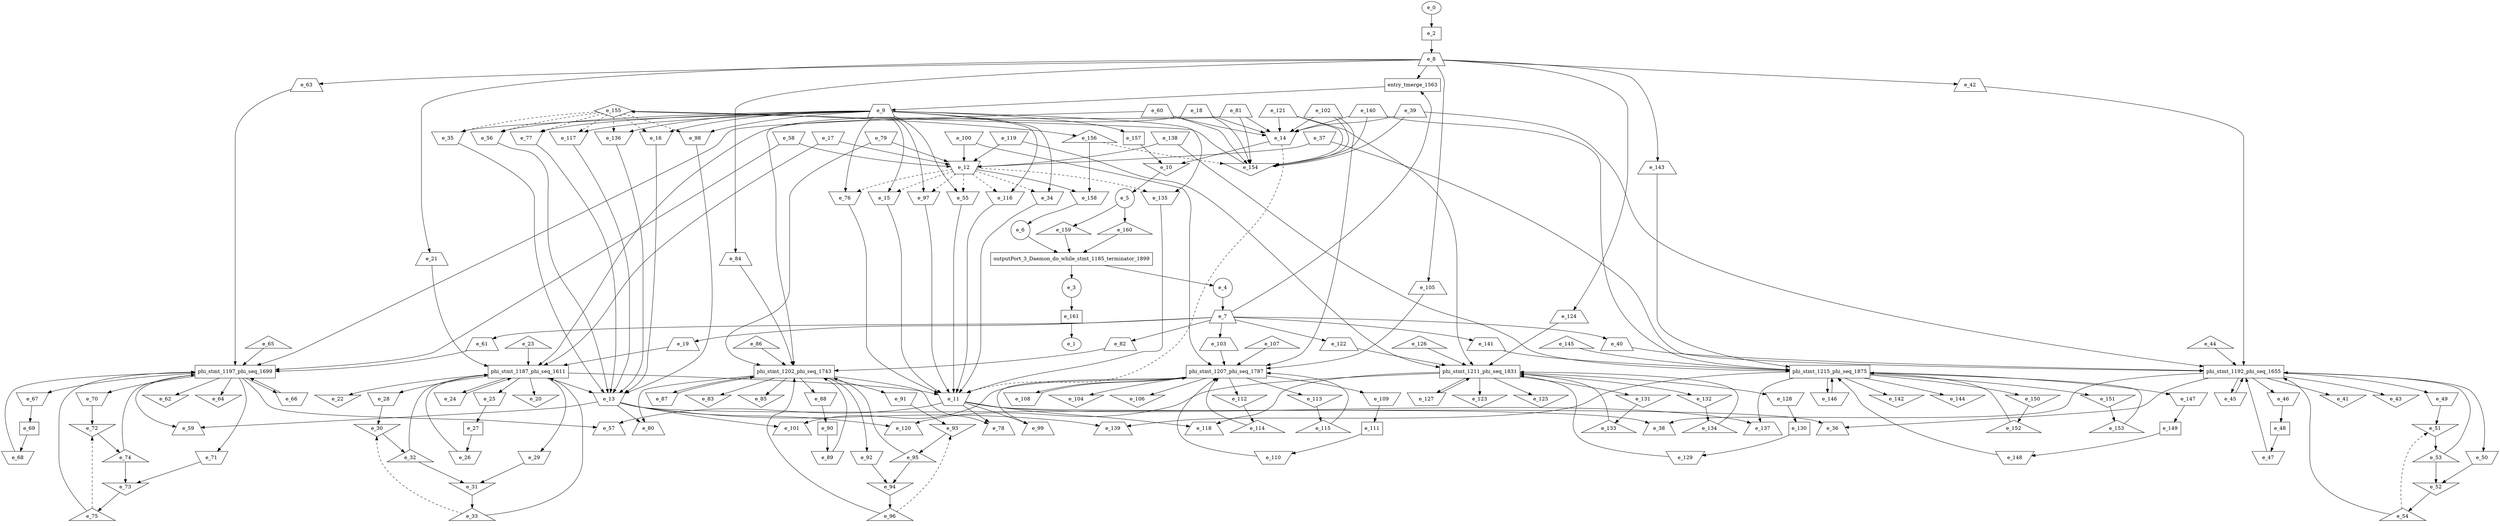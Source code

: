 digraph control_path {
  e_0: entry_node : n ;
  e_1: exit_node : s ;
  e_2 [shape = dot];
  e_3 [shape = circle];
  e_4 [shape = circle];
  e_5 [shape = circle];
  e_6 [shape = circle];
  e_7 [shape = trapezium];
  e_8 [shape = trapezium];
  e_9 [shape = trapezium];
  e_10 [shape = invtriangle];
  e_11 [shape = invtrapezium];
  e_12 [shape = invtrapezium];
  e_13 [shape = invtrapezium];
  e_14 [shape = invtrapezium];
  e_15 [shape = invtrapezium];
  e_16 [shape = invtrapezium];
  e_17 [shape = invtrapezium];
  e_18 [shape = trapezium];
  e_19 [shape = trapezium];
  e_20 [shape = invtriangle];
  e_21 [shape = trapezium];
  e_22 [shape = invtriangle];
  e_23 [shape = triangle];
  e_24 [shape = invtrapezium];
  e_25 [shape = invtrapezium];
  e_26 [shape = invtrapezium];
  e_27 [shape = dot];
  e_28 [shape = invtrapezium];
  e_29 [shape = invtrapezium];
  e_30 [shape = invtriangle];
  e_31 [shape = invtriangle];
  e_32 [shape = triangle];
  e_33 [shape = triangle];
  e_34 [shape = invtrapezium];
  e_35 [shape = invtrapezium];
  e_36 [shape = trapezium];
  e_37 [shape = invtrapezium];
  e_38 [shape = trapezium];
  e_39 [shape = trapezium];
  e_40 [shape = trapezium];
  e_41 [shape = invtriangle];
  e_42 [shape = trapezium];
  e_43 [shape = invtriangle];
  e_44 [shape = triangle];
  e_45 [shape = invtrapezium];
  e_46 [shape = invtrapezium];
  e_47 [shape = invtrapezium];
  e_48 [shape = dot];
  e_49 [shape = invtrapezium];
  e_50 [shape = invtrapezium];
  e_51 [shape = invtriangle];
  e_52 [shape = invtriangle];
  e_53 [shape = triangle];
  e_54 [shape = triangle];
  e_55 [shape = invtrapezium];
  e_56 [shape = invtrapezium];
  e_57 [shape = trapezium];
  e_58 [shape = invtrapezium];
  e_59 [shape = trapezium];
  e_60 [shape = trapezium];
  e_61 [shape = trapezium];
  e_62 [shape = invtriangle];
  e_63 [shape = trapezium];
  e_64 [shape = invtriangle];
  e_65 [shape = triangle];
  e_66 [shape = invtrapezium];
  e_67 [shape = invtrapezium];
  e_68 [shape = invtrapezium];
  e_69 [shape = dot];
  e_70 [shape = invtrapezium];
  e_71 [shape = invtrapezium];
  e_72 [shape = invtriangle];
  e_73 [shape = invtriangle];
  e_74 [shape = triangle];
  e_75 [shape = triangle];
  e_76 [shape = invtrapezium];
  e_77 [shape = invtrapezium];
  e_78 [shape = trapezium];
  e_79 [shape = invtrapezium];
  e_80 [shape = trapezium];
  e_81 [shape = trapezium];
  e_82 [shape = trapezium];
  e_83 [shape = invtriangle];
  e_84 [shape = trapezium];
  e_85 [shape = invtriangle];
  e_86 [shape = triangle];
  e_87 [shape = invtrapezium];
  e_88 [shape = invtrapezium];
  e_89 [shape = invtrapezium];
  e_90 [shape = dot];
  e_91 [shape = invtrapezium];
  e_92 [shape = invtrapezium];
  e_93 [shape = invtriangle];
  e_94 [shape = invtriangle];
  e_95 [shape = triangle];
  e_96 [shape = triangle];
  e_97 [shape = invtrapezium];
  e_98 [shape = invtrapezium];
  e_99 [shape = trapezium];
  e_100 [shape = invtrapezium];
  e_101 [shape = trapezium];
  e_102 [shape = trapezium];
  e_103 [shape = trapezium];
  e_104 [shape = invtriangle];
  e_105 [shape = trapezium];
  e_106 [shape = invtriangle];
  e_107 [shape = triangle];
  e_108 [shape = invtrapezium];
  e_109 [shape = invtrapezium];
  e_110 [shape = invtrapezium];
  e_111 [shape = dot];
  e_112 [shape = invtriangle];
  e_113 [shape = invtriangle];
  e_114 [shape = triangle];
  e_115 [shape = triangle];
  e_116 [shape = invtrapezium];
  e_117 [shape = invtrapezium];
  e_118 [shape = trapezium];
  e_119 [shape = invtrapezium];
  e_120 [shape = trapezium];
  e_121 [shape = trapezium];
  e_122 [shape = trapezium];
  e_123 [shape = invtriangle];
  e_124 [shape = trapezium];
  e_125 [shape = invtriangle];
  e_126 [shape = triangle];
  e_127 [shape = invtrapezium];
  e_128 [shape = invtrapezium];
  e_129 [shape = invtrapezium];
  e_130 [shape = dot];
  e_131 [shape = invtriangle];
  e_132 [shape = invtriangle];
  e_133 [shape = triangle];
  e_134 [shape = triangle];
  e_135 [shape = invtrapezium];
  e_136 [shape = invtrapezium];
  e_137 [shape = trapezium];
  e_138 [shape = invtrapezium];
  e_139 [shape = trapezium];
  e_140 [shape = trapezium];
  e_141 [shape = trapezium];
  e_142 [shape = invtriangle];
  e_143 [shape = trapezium];
  e_144 [shape = invtriangle];
  e_145 [shape = triangle];
  e_146 [shape = invtrapezium];
  e_147 [shape = invtrapezium];
  e_148 [shape = invtrapezium];
  e_149 [shape = dot];
  e_150 [shape = invtriangle];
  e_151 [shape = invtriangle];
  e_152 [shape = triangle];
  e_153 [shape = triangle];
  e_154 [shape = invtriangle];
  e_155 [shape = diamond];
  e_156 [shape = triangle];
  e_157 [shape = dot];
  e_158 [shape = invtrapezium];
  e_159 [shape = triangle];
  e_160 [shape = triangle];
  e_161 [shape = dot];
  e_161 -> e_1;
  e_0 -> e_2;
  e_10 -> e_5;
  e_158 -> e_6;
  e_4 -> e_7;
  e_2 -> e_8;
  e_14 -> e_10;
  e_157 -> e_10;
  e_15 -> e_11;
  e_34 -> e_11;
  e_55 -> e_11;
  e_76 -> e_11;
  e_97 -> e_11;
  e_116 -> e_11;
  e_135 -> e_11;
  e_14 -> e_11[style = dashed];
  e_17 -> e_12;
  e_37 -> e_12;
  e_58 -> e_12;
  e_79 -> e_12;
  e_100 -> e_12;
  e_119 -> e_12;
  e_138 -> e_12;
  e_16 -> e_13;
  e_35 -> e_13;
  e_56 -> e_13;
  e_77 -> e_13;
  e_98 -> e_13;
  e_117 -> e_13;
  e_136 -> e_13;
  e_18 -> e_14;
  e_39 -> e_14;
  e_60 -> e_14;
  e_81 -> e_14;
  e_102 -> e_14;
  e_121 -> e_14;
  e_140 -> e_14;
  e_9 -> e_15;
  e_12 -> e_15[style = dashed];
  e_9 -> e_16;
  e_155 -> e_16[style = dashed];
  e_7 -> e_19;
  e_8 -> e_21;
  e_27 -> e_26;
  e_25 -> e_27;
  e_28 -> e_30;
  e_33 -> e_30[style = dashed];
  e_29 -> e_31;
  e_32 -> e_31;
  e_30 -> e_32;
  e_31 -> e_33;
  e_9 -> e_34;
  e_12 -> e_34[style = dashed];
  e_9 -> e_35;
  e_155 -> e_35[style = dashed];
  e_11 -> e_36;
  e_13 -> e_38;
  e_7 -> e_40;
  e_8 -> e_42;
  e_48 -> e_47;
  e_46 -> e_48;
  e_49 -> e_51;
  e_54 -> e_51[style = dashed];
  e_50 -> e_52;
  e_53 -> e_52;
  e_51 -> e_53;
  e_52 -> e_54;
  e_9 -> e_55;
  e_12 -> e_55[style = dashed];
  e_9 -> e_56;
  e_155 -> e_56[style = dashed];
  e_11 -> e_57;
  e_13 -> e_59;
  e_7 -> e_61;
  e_8 -> e_63;
  e_69 -> e_68;
  e_67 -> e_69;
  e_70 -> e_72;
  e_75 -> e_72[style = dashed];
  e_71 -> e_73;
  e_74 -> e_73;
  e_72 -> e_74;
  e_73 -> e_75;
  e_9 -> e_76;
  e_12 -> e_76[style = dashed];
  e_9 -> e_77;
  e_155 -> e_77[style = dashed];
  e_11 -> e_78;
  e_13 -> e_80;
  e_7 -> e_82;
  e_8 -> e_84;
  e_90 -> e_89;
  e_88 -> e_90;
  e_91 -> e_93;
  e_96 -> e_93[style = dashed];
  e_92 -> e_94;
  e_95 -> e_94;
  e_93 -> e_95;
  e_94 -> e_96;
  e_9 -> e_97;
  e_12 -> e_97[style = dashed];
  e_9 -> e_98;
  e_155 -> e_98[style = dashed];
  e_11 -> e_99;
  e_13 -> e_101;
  e_7 -> e_103;
  e_8 -> e_105;
  e_111 -> e_110;
  e_109 -> e_111;
  e_112 -> e_114;
  e_113 -> e_115;
  e_9 -> e_116;
  e_12 -> e_116[style = dashed];
  e_9 -> e_117;
  e_155 -> e_117[style = dashed];
  e_11 -> e_118;
  e_13 -> e_120;
  e_7 -> e_122;
  e_8 -> e_124;
  e_130 -> e_129;
  e_128 -> e_130;
  e_131 -> e_133;
  e_132 -> e_134;
  e_9 -> e_135;
  e_12 -> e_135[style = dashed];
  e_9 -> e_136;
  e_155 -> e_136[style = dashed];
  e_11 -> e_137;
  e_13 -> e_139;
  e_7 -> e_141;
  e_8 -> e_143;
  e_149 -> e_148;
  e_147 -> e_149;
  e_150 -> e_152;
  e_151 -> e_153;
  e_18 -> e_154;
  e_39 -> e_154;
  e_60 -> e_154;
  e_81 -> e_154;
  e_102 -> e_154;
  e_121 -> e_154;
  e_140 -> e_154;
  e_156 -> e_154[style = dashed];
  e_154 -> e_155;
  e_155 -> e_156;
  e_9 -> e_157;
  e_12 -> e_158;
  e_156 -> e_158;
  e_5 -> e_159;
  e_5 -> e_160;
  e_3 -> e_161;
  outputPort_3_Daemon_do_while_stmt_1185_terminator_1899 [shape=rectangle];
e_6 -> outputPort_3_Daemon_do_while_stmt_1185_terminator_1899;
e_160 -> outputPort_3_Daemon_do_while_stmt_1185_terminator_1899;
e_159 -> outputPort_3_Daemon_do_while_stmt_1185_terminator_1899;
outputPort_3_Daemon_do_while_stmt_1185_terminator_1899 -> e_4;
outputPort_3_Daemon_do_while_stmt_1185_terminator_1899 -> e_3;
  phi_stmt_1187_phi_seq_1611 [shape=rectangle];
e_21 -> phi_stmt_1187_phi_seq_1611;
phi_stmt_1187_phi_seq_1611 -> e_24;
phi_stmt_1187_phi_seq_1611 -> e_25;
phi_stmt_1187_phi_seq_1611 -> e_22;
e_24 -> phi_stmt_1187_phi_seq_1611;
e_26 -> phi_stmt_1187_phi_seq_1611;
e_19 -> phi_stmt_1187_phi_seq_1611;
phi_stmt_1187_phi_seq_1611 -> e_28;
phi_stmt_1187_phi_seq_1611 -> e_29;
phi_stmt_1187_phi_seq_1611 -> e_20;
e_32 -> phi_stmt_1187_phi_seq_1611;
e_33 -> phi_stmt_1187_phi_seq_1611;
e_17 -> phi_stmt_1187_phi_seq_1611;
e_18 -> phi_stmt_1187_phi_seq_1611;
phi_stmt_1187_phi_seq_1611 -> e_11;
phi_stmt_1187_phi_seq_1611 -> e_13;
e_23 -> phi_stmt_1187_phi_seq_1611;
  phi_stmt_1192_phi_seq_1655 [shape=rectangle];
e_42 -> phi_stmt_1192_phi_seq_1655;
phi_stmt_1192_phi_seq_1655 -> e_45;
phi_stmt_1192_phi_seq_1655 -> e_46;
phi_stmt_1192_phi_seq_1655 -> e_43;
e_45 -> phi_stmt_1192_phi_seq_1655;
e_47 -> phi_stmt_1192_phi_seq_1655;
e_40 -> phi_stmt_1192_phi_seq_1655;
phi_stmt_1192_phi_seq_1655 -> e_49;
phi_stmt_1192_phi_seq_1655 -> e_50;
phi_stmt_1192_phi_seq_1655 -> e_41;
e_53 -> phi_stmt_1192_phi_seq_1655;
e_54 -> phi_stmt_1192_phi_seq_1655;
e_37 -> phi_stmt_1192_phi_seq_1655;
e_39 -> phi_stmt_1192_phi_seq_1655;
phi_stmt_1192_phi_seq_1655 -> e_36;
phi_stmt_1192_phi_seq_1655 -> e_38;
e_44 -> phi_stmt_1192_phi_seq_1655;
  phi_stmt_1197_phi_seq_1699 [shape=rectangle];
e_63 -> phi_stmt_1197_phi_seq_1699;
phi_stmt_1197_phi_seq_1699 -> e_66;
phi_stmt_1197_phi_seq_1699 -> e_67;
phi_stmt_1197_phi_seq_1699 -> e_64;
e_66 -> phi_stmt_1197_phi_seq_1699;
e_68 -> phi_stmt_1197_phi_seq_1699;
e_61 -> phi_stmt_1197_phi_seq_1699;
phi_stmt_1197_phi_seq_1699 -> e_70;
phi_stmt_1197_phi_seq_1699 -> e_71;
phi_stmt_1197_phi_seq_1699 -> e_62;
e_74 -> phi_stmt_1197_phi_seq_1699;
e_75 -> phi_stmt_1197_phi_seq_1699;
e_58 -> phi_stmt_1197_phi_seq_1699;
e_60 -> phi_stmt_1197_phi_seq_1699;
phi_stmt_1197_phi_seq_1699 -> e_57;
phi_stmt_1197_phi_seq_1699 -> e_59;
e_65 -> phi_stmt_1197_phi_seq_1699;
  phi_stmt_1202_phi_seq_1743 [shape=rectangle];
e_84 -> phi_stmt_1202_phi_seq_1743;
phi_stmt_1202_phi_seq_1743 -> e_87;
phi_stmt_1202_phi_seq_1743 -> e_88;
phi_stmt_1202_phi_seq_1743 -> e_85;
e_87 -> phi_stmt_1202_phi_seq_1743;
e_89 -> phi_stmt_1202_phi_seq_1743;
e_82 -> phi_stmt_1202_phi_seq_1743;
phi_stmt_1202_phi_seq_1743 -> e_91;
phi_stmt_1202_phi_seq_1743 -> e_92;
phi_stmt_1202_phi_seq_1743 -> e_83;
e_95 -> phi_stmt_1202_phi_seq_1743;
e_96 -> phi_stmt_1202_phi_seq_1743;
e_79 -> phi_stmt_1202_phi_seq_1743;
e_81 -> phi_stmt_1202_phi_seq_1743;
phi_stmt_1202_phi_seq_1743 -> e_78;
phi_stmt_1202_phi_seq_1743 -> e_80;
e_86 -> phi_stmt_1202_phi_seq_1743;
  phi_stmt_1207_phi_seq_1787 [shape=rectangle];
e_105 -> phi_stmt_1207_phi_seq_1787;
phi_stmt_1207_phi_seq_1787 -> e_108;
phi_stmt_1207_phi_seq_1787 -> e_109;
phi_stmt_1207_phi_seq_1787 -> e_106;
e_108 -> phi_stmt_1207_phi_seq_1787;
e_110 -> phi_stmt_1207_phi_seq_1787;
e_103 -> phi_stmt_1207_phi_seq_1787;
phi_stmt_1207_phi_seq_1787 -> e_112;
phi_stmt_1207_phi_seq_1787 -> e_113;
phi_stmt_1207_phi_seq_1787 -> e_104;
e_114 -> phi_stmt_1207_phi_seq_1787;
e_115 -> phi_stmt_1207_phi_seq_1787;
e_100 -> phi_stmt_1207_phi_seq_1787;
e_102 -> phi_stmt_1207_phi_seq_1787;
phi_stmt_1207_phi_seq_1787 -> e_99;
phi_stmt_1207_phi_seq_1787 -> e_101;
e_107 -> phi_stmt_1207_phi_seq_1787;
  phi_stmt_1211_phi_seq_1831 [shape=rectangle];
e_124 -> phi_stmt_1211_phi_seq_1831;
phi_stmt_1211_phi_seq_1831 -> e_127;
phi_stmt_1211_phi_seq_1831 -> e_128;
phi_stmt_1211_phi_seq_1831 -> e_125;
e_127 -> phi_stmt_1211_phi_seq_1831;
e_129 -> phi_stmt_1211_phi_seq_1831;
e_122 -> phi_stmt_1211_phi_seq_1831;
phi_stmt_1211_phi_seq_1831 -> e_131;
phi_stmt_1211_phi_seq_1831 -> e_132;
phi_stmt_1211_phi_seq_1831 -> e_123;
e_133 -> phi_stmt_1211_phi_seq_1831;
e_134 -> phi_stmt_1211_phi_seq_1831;
e_119 -> phi_stmt_1211_phi_seq_1831;
e_121 -> phi_stmt_1211_phi_seq_1831;
phi_stmt_1211_phi_seq_1831 -> e_118;
phi_stmt_1211_phi_seq_1831 -> e_120;
e_126 -> phi_stmt_1211_phi_seq_1831;
  phi_stmt_1215_phi_seq_1875 [shape=rectangle];
e_143 -> phi_stmt_1215_phi_seq_1875;
phi_stmt_1215_phi_seq_1875 -> e_146;
phi_stmt_1215_phi_seq_1875 -> e_147;
phi_stmt_1215_phi_seq_1875 -> e_144;
e_146 -> phi_stmt_1215_phi_seq_1875;
e_148 -> phi_stmt_1215_phi_seq_1875;
e_141 -> phi_stmt_1215_phi_seq_1875;
phi_stmt_1215_phi_seq_1875 -> e_150;
phi_stmt_1215_phi_seq_1875 -> e_151;
phi_stmt_1215_phi_seq_1875 -> e_142;
e_152 -> phi_stmt_1215_phi_seq_1875;
e_153 -> phi_stmt_1215_phi_seq_1875;
e_138 -> phi_stmt_1215_phi_seq_1875;
e_140 -> phi_stmt_1215_phi_seq_1875;
phi_stmt_1215_phi_seq_1875 -> e_137;
phi_stmt_1215_phi_seq_1875 -> e_139;
e_145 -> phi_stmt_1215_phi_seq_1875;
entry_tmerge_1563 [shape = rectangle]; 
e_7 -> entry_tmerge_1563;
e_8 -> entry_tmerge_1563;
entry_tmerge_1563 -> e_9;
}
